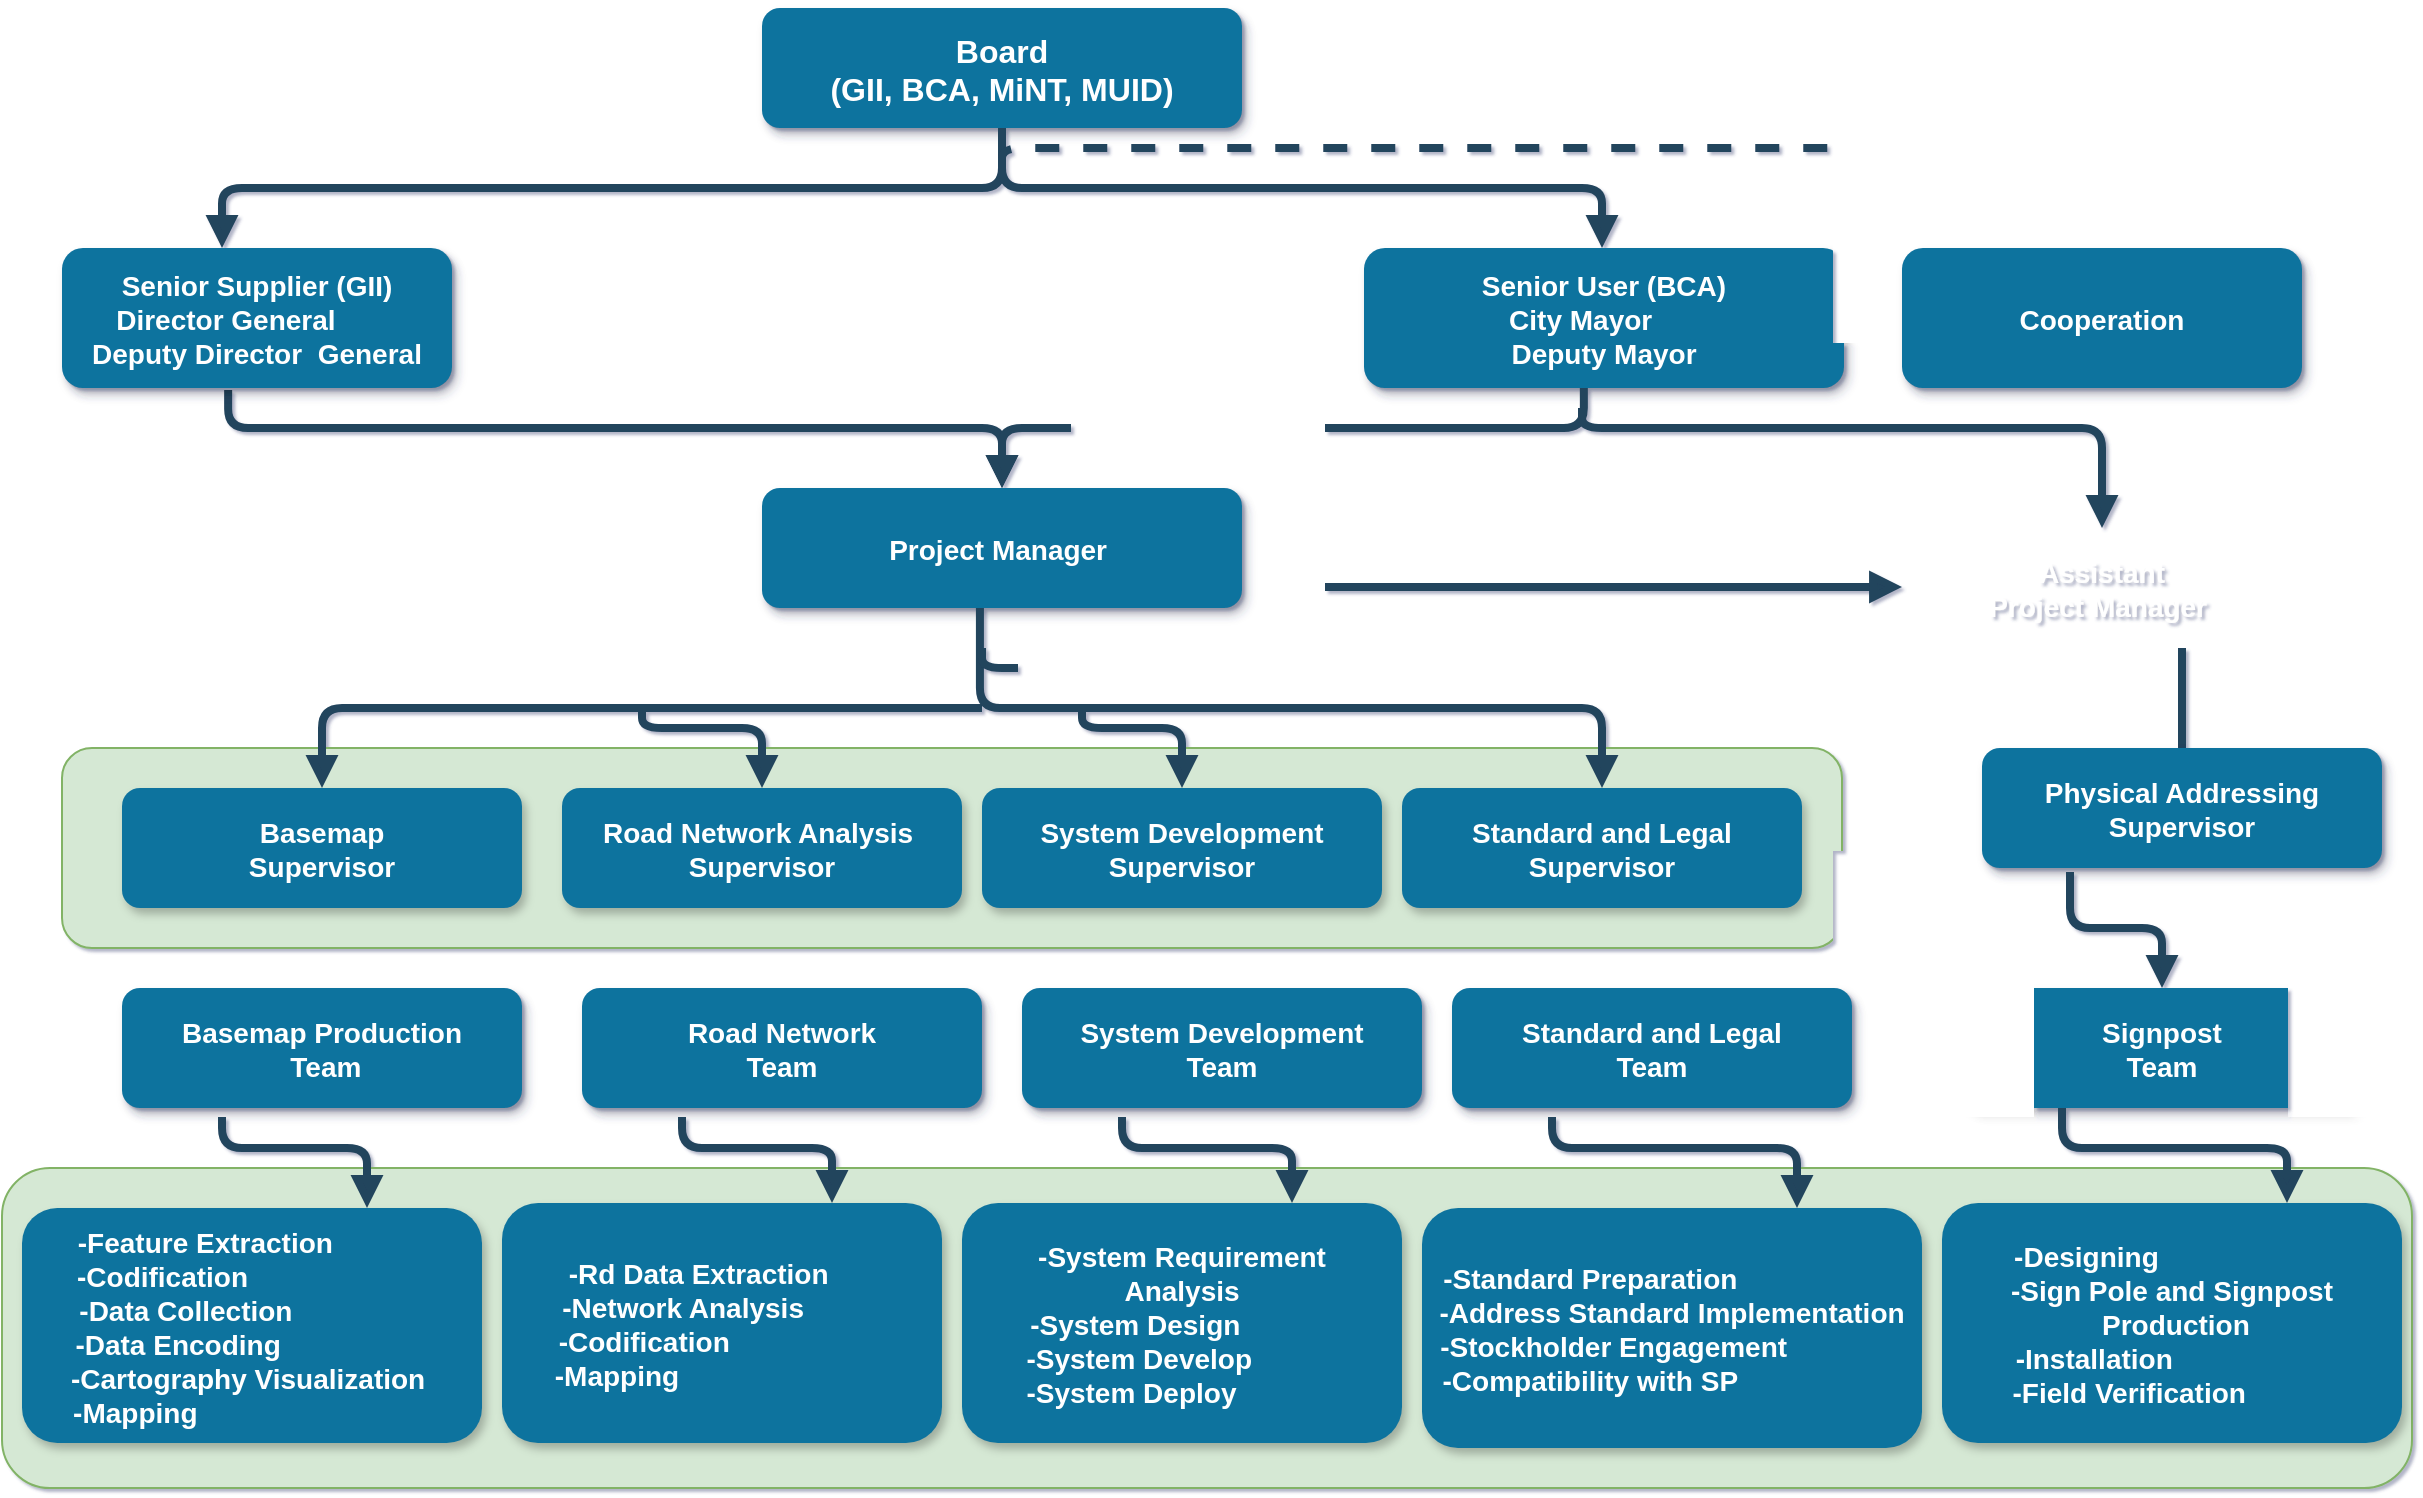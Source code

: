 <mxfile version="17.5.0" type="github" pages="3">
  <diagram name="Page-1" id="97916047-d0de-89f5-080d-49f4d83e522f">
    <mxGraphModel dx="1364" dy="850" grid="1" gridSize="10" guides="1" tooltips="1" connect="1" arrows="1" fold="1" page="1" pageScale="1.5" pageWidth="1169" pageHeight="827" background="none" math="0" shadow="1">
      <root>
        <mxCell id="0" />
        <mxCell id="1" parent="0" />
        <mxCell id="2" value="Board&#xa;(GII, BCA, MiNT, MUID)" style="rounded=1;fillColor=#10739E;strokeColor=none;shadow=1;gradientColor=none;fontStyle=1;fontColor=#FFFFFF;fontSize=16;" parent="1" vertex="1">
          <mxGeometry x="710" y="220" width="240" height="60" as="geometry" />
        </mxCell>
        <mxCell id="5" value="Project Manager " style="rounded=1;fillColor=#10739E;strokeColor=none;shadow=1;gradientColor=none;fontStyle=1;fontColor=#FFFFFF;fontSize=14;" parent="1" vertex="1">
          <mxGeometry x="710" y="460" width="240" height="60" as="geometry" />
        </mxCell>
        <mxCell id="7" value="Cooperation" style="rounded=1;fillColor=#10739E;strokeColor=none;shadow=1;gradientColor=none;fontStyle=1;fontColor=#FFFFFF;fontSize=14;" parent="1" vertex="1">
          <mxGeometry x="1280" y="340" width="200" height="70" as="geometry" />
        </mxCell>
        <mxCell id="23" value="Assistant &#xa;Project Manager " style="rounded=1;fillColor=#10739E;strokeColor=none;shadow=1;gradientColor=none;fontStyle=1;fontColor=#FFFFFF;fontSize=14;" parent="1" vertex="1">
          <mxGeometry x="1280" y="480" width="200" height="60" as="geometry" />
        </mxCell>
        <mxCell id="32" value="" style="edgeStyle=elbowEdgeStyle;elbow=vertical;strokeWidth=4;endArrow=block;endFill=1;fontStyle=1;strokeColor=#23445D;exitX=0.426;exitY=1.014;exitDx=0;exitDy=0;exitPerimeter=0;entryX=0.5;entryY=0;entryDx=0;entryDy=0;" parent="1" source="-oGhKgB42iq1yZTFwgwP-55" target="5" edge="1">
          <mxGeometry x="22" y="165.5" width="100" height="100" as="geometry">
            <mxPoint x="1240" y="350" as="sourcePoint" />
            <mxPoint x="780" y="490" as="targetPoint" />
            <Array as="points">
              <mxPoint x="620" y="430" />
            </Array>
          </mxGeometry>
        </mxCell>
        <mxCell id="34" value="" style="edgeStyle=elbowEdgeStyle;elbow=vertical;strokeWidth=4;endArrow=block;endFill=1;fontStyle=1;strokeColor=#23445D;exitX=0.5;exitY=1;exitDx=0;exitDy=0;" parent="1" source="2" edge="1">
          <mxGeometry x="72" y="135.5" width="100" height="100" as="geometry">
            <mxPoint x="780" y="280" as="sourcePoint" />
            <mxPoint x="440" y="340" as="targetPoint" />
            <Array as="points">
              <mxPoint x="640" y="310" />
              <mxPoint x="600" y="320" />
              <mxPoint x="770" y="320" />
              <mxPoint x="700" y="330" />
              <mxPoint x="602" y="525.5" />
            </Array>
          </mxGeometry>
        </mxCell>
        <mxCell id="37" value="" style="edgeStyle=elbowEdgeStyle;elbow=vertical;strokeWidth=4;endArrow=block;endFill=1;fontStyle=1;strokeColor=#23445D;exitX=0.5;exitY=1;exitDx=0;exitDy=0;" parent="1" source="2" edge="1">
          <mxGeometry x="-38" y="135.5" width="100" height="100" as="geometry">
            <mxPoint x="660" y="320" as="sourcePoint" />
            <mxPoint x="1130" y="340" as="targetPoint" />
            <Array as="points">
              <mxPoint x="980" y="310" />
              <mxPoint x="740" y="320" />
              <mxPoint x="890" y="350" />
              <mxPoint x="912" y="525.5" />
            </Array>
          </mxGeometry>
        </mxCell>
        <mxCell id="50" value="" style="edgeStyle=elbowEdgeStyle;elbow=vertical;strokeWidth=4;endArrow=block;endFill=1;fontStyle=1;strokeColor=#23445D;entryX=0.5;entryY=0;entryDx=0;entryDy=0;" parent="1" target="23" edge="1">
          <mxGeometry x="72" y="165.5" width="100" height="100" as="geometry">
            <mxPoint x="1120" y="420" as="sourcePoint" />
            <mxPoint x="1190" y="490" as="targetPoint" />
            <Array as="points">
              <mxPoint x="1250" y="430" />
            </Array>
          </mxGeometry>
        </mxCell>
        <mxCell id="-oGhKgB42iq1yZTFwgwP-55" value="Senior Supplier (GII)&#xa;Director General        &#xa;Deputy Director  General" style="rounded=1;fillColor=#10739E;strokeColor=none;shadow=1;gradientColor=none;fontStyle=1;fontColor=#FFFFFF;fontSize=14;" parent="1" vertex="1">
          <mxGeometry x="360" y="340" width="195" height="70" as="geometry" />
        </mxCell>
        <mxCell id="-oGhKgB42iq1yZTFwgwP-58" value="Senior User (BCA)&#xa;City Mayor      &#xa;Deputy Mayor" style="rounded=1;fillColor=#10739E;strokeColor=none;shadow=1;gradientColor=none;fontStyle=1;fontColor=#FFFFFF;fontSize=14;" parent="1" vertex="1">
          <mxGeometry x="1011" y="340" width="240" height="70" as="geometry" />
        </mxCell>
        <mxCell id="-oGhKgB42iq1yZTFwgwP-59" value="" style="edgeStyle=elbowEdgeStyle;elbow=vertical;strokeWidth=4;endArrow=block;endFill=1;fontStyle=1;strokeColor=#23445D;exitX=0.458;exitY=1;exitDx=0;exitDy=0;exitPerimeter=0;entryX=0.5;entryY=0;entryDx=0;entryDy=0;" parent="1" source="-oGhKgB42iq1yZTFwgwP-58" target="5" edge="1">
          <mxGeometry x="312" y="185.5" width="100" height="100" as="geometry">
            <mxPoint x="1020" y="440" as="sourcePoint" />
            <mxPoint x="830" y="490" as="targetPoint" />
            <Array as="points">
              <mxPoint x="970" y="430" />
            </Array>
          </mxGeometry>
        </mxCell>
        <mxCell id="-oGhKgB42iq1yZTFwgwP-64" value="" style="edgeStyle=elbowEdgeStyle;elbow=vertical;strokeWidth=4;endArrow=block;endFill=1;fontStyle=1;dashed=1;strokeColor=#23445D;entryX=0.5;entryY=0;entryDx=0;entryDy=0;" parent="1" target="7" edge="1">
          <mxGeometry x="-88" y="440.5" width="100" height="100" as="geometry">
            <mxPoint x="830" y="300" as="sourcePoint" />
            <mxPoint x="1270" y="320" as="targetPoint" />
            <Array as="points">
              <mxPoint x="980" y="290" />
              <mxPoint x="1110" y="300" />
              <mxPoint x="1020" y="300" />
              <mxPoint x="1030" y="230" />
              <mxPoint x="1090" y="200" />
              <mxPoint x="900" y="300" />
              <mxPoint x="910" y="290" />
              <mxPoint x="1240" y="280" />
              <mxPoint x="1230" y="290" />
              <mxPoint x="1360" y="435" />
              <mxPoint x="1310" y="435" />
              <mxPoint x="1180" y="435" />
            </Array>
          </mxGeometry>
        </mxCell>
        <mxCell id="-oGhKgB42iq1yZTFwgwP-71" value="" style="edgeStyle=elbowEdgeStyle;elbow=vertical;strokeWidth=4;endArrow=block;endFill=1;fontStyle=1;strokeColor=#23445D;" parent="1" source="5" edge="1">
          <mxGeometry x="307" y="414.5" width="100" height="100" as="geometry">
            <mxPoint x="1000" y="509.5" as="sourcePoint" />
            <mxPoint x="1280" y="509.5" as="targetPoint" />
            <Array as="points">
              <mxPoint x="1130" y="509.5" />
              <mxPoint x="1085" y="509" />
              <mxPoint x="1065" y="569" />
              <mxPoint x="1065" y="559" />
              <mxPoint x="1065" y="539" />
              <mxPoint x="1035" y="579" />
              <mxPoint x="1095" y="559" />
              <mxPoint x="1125" y="569" />
              <mxPoint x="1035" y="619" />
              <mxPoint x="1075" y="659" />
              <mxPoint x="1075" y="599" />
              <mxPoint x="1125" y="539" />
              <mxPoint x="1227" y="804.5" />
            </Array>
          </mxGeometry>
        </mxCell>
        <mxCell id="-oGhKgB42iq1yZTFwgwP-72" value="" style="rounded=1;whiteSpace=wrap;html=1;labelBackgroundColor=default;fontSize=16;fillColor=#d5e8d4;strokeColor=#82b366;" parent="1" vertex="1">
          <mxGeometry x="360" y="590" width="890" height="100" as="geometry" />
        </mxCell>
        <mxCell id="-oGhKgB42iq1yZTFwgwP-74" value="System Development&#xa;Supervisor" style="rounded=1;fillColor=#10739E;strokeColor=none;shadow=1;gradientColor=none;fontStyle=1;fontColor=#FFFFFF;fontSize=14;" parent="1" vertex="1">
          <mxGeometry x="820" y="610" width="200" height="60" as="geometry" />
        </mxCell>
        <mxCell id="-oGhKgB42iq1yZTFwgwP-75" value="Road Network Analysis &#xa;Supervisor" style="rounded=1;fillColor=#10739E;strokeColor=none;shadow=1;gradientColor=none;fontStyle=1;fontColor=#FFFFFF;fontSize=14;" parent="1" vertex="1">
          <mxGeometry x="610" y="610" width="200" height="60" as="geometry" />
        </mxCell>
        <mxCell id="-oGhKgB42iq1yZTFwgwP-76" value="Basemap&#xa;Supervisor" style="rounded=1;fillColor=#10739E;strokeColor=none;shadow=1;gradientColor=none;fontStyle=1;fontColor=#FFFFFF;fontSize=14;" parent="1" vertex="1">
          <mxGeometry x="390" y="610" width="200" height="60" as="geometry" />
        </mxCell>
        <mxCell id="-oGhKgB42iq1yZTFwgwP-77" value="Standard and Legal&#xa;Supervisor" style="rounded=1;fillColor=#10739E;strokeColor=none;shadow=1;gradientColor=none;fontStyle=1;fontColor=#FFFFFF;fontSize=14;" parent="1" vertex="1">
          <mxGeometry x="1030" y="610" width="200" height="60" as="geometry" />
        </mxCell>
        <mxCell id="-oGhKgB42iq1yZTFwgwP-80" value="" style="edgeStyle=elbowEdgeStyle;elbow=vertical;strokeWidth=4;endArrow=block;endFill=1;fontStyle=1;strokeColor=#23445D;" parent="1" target="-oGhKgB42iq1yZTFwgwP-76" edge="1">
          <mxGeometry x="512" y="585.5" width="100" height="100" as="geometry">
            <mxPoint x="820" y="570" as="sourcePoint" />
            <mxPoint x="420" y="870" as="targetPoint" />
            <Array as="points">
              <mxPoint x="680" y="570" />
              <mxPoint x="650" y="570" />
              <mxPoint x="1440" y="800" />
              <mxPoint x="1462" y="975.5" />
            </Array>
          </mxGeometry>
        </mxCell>
        <mxCell id="-oGhKgB42iq1yZTFwgwP-81" value="" style="edgeStyle=elbowEdgeStyle;elbow=vertical;strokeWidth=4;endArrow=block;endFill=1;fontStyle=1;strokeColor=#23445D;entryX=0.5;entryY=0;entryDx=0;entryDy=0;" parent="1" target="-oGhKgB42iq1yZTFwgwP-74" edge="1">
          <mxGeometry x="312" y="595.5" width="100" height="100" as="geometry">
            <mxPoint x="870" y="570" as="sourcePoint" />
            <mxPoint x="920" y="620" as="targetPoint" />
            <Array as="points">
              <mxPoint x="920" y="580" />
              <mxPoint x="1240" y="810" />
              <mxPoint x="1262" y="985.5" />
            </Array>
          </mxGeometry>
        </mxCell>
        <mxCell id="-oGhKgB42iq1yZTFwgwP-82" value="" style="edgeStyle=elbowEdgeStyle;elbow=vertical;strokeWidth=4;endArrow=block;endFill=1;fontStyle=1;strokeColor=#23445D;entryX=0.5;entryY=0;entryDx=0;entryDy=0;exitX=0.454;exitY=1;exitDx=0;exitDy=0;exitPerimeter=0;" parent="1" source="5" target="-oGhKgB42iq1yZTFwgwP-77" edge="1">
          <mxGeometry x="762" y="555.5" width="100" height="100" as="geometry">
            <mxPoint x="820" y="560" as="sourcePoint" />
            <mxPoint x="950" y="635" as="targetPoint" />
            <Array as="points">
              <mxPoint x="980" y="570" />
              <mxPoint x="1690" y="770" />
              <mxPoint x="1712" y="945.5" />
            </Array>
          </mxGeometry>
        </mxCell>
        <mxCell id="-oGhKgB42iq1yZTFwgwP-83" value="" style="edgeStyle=elbowEdgeStyle;elbow=vertical;strokeWidth=4;endArrow=block;endFill=1;fontStyle=1;strokeColor=#23445D;entryX=0.5;entryY=0;entryDx=0;entryDy=0;exitX=0.7;exitY=1;exitDx=0;exitDy=0;exitPerimeter=0;" parent="1" source="23" target="-oGhKgB42iq1yZTFwgwP-85" edge="1">
          <mxGeometry x="652" y="655.5" width="100" height="100" as="geometry">
            <mxPoint x="1420" y="540" as="sourcePoint" />
            <mxPoint x="1360" y="660" as="targetPoint" />
            <Array as="points">
              <mxPoint x="1380" y="600" />
              <mxPoint x="1410" y="800" />
              <mxPoint x="1410" y="780" />
              <mxPoint x="1380" y="820" />
              <mxPoint x="1440" y="800" />
              <mxPoint x="1470" y="810" />
              <mxPoint x="1380" y="860" />
              <mxPoint x="1420" y="900" />
              <mxPoint x="1420" y="840" />
              <mxPoint x="1470" y="780" />
              <mxPoint x="1572" y="1045.5" />
            </Array>
          </mxGeometry>
        </mxCell>
        <mxCell id="-oGhKgB42iq1yZTFwgwP-84" value="" style="edgeStyle=elbowEdgeStyle;elbow=vertical;strokeWidth=4;endArrow=block;endFill=1;fontStyle=1;strokeColor=#23445D;entryX=0.5;entryY=0;entryDx=0;entryDy=0;" parent="1" target="-oGhKgB42iq1yZTFwgwP-75" edge="1">
          <mxGeometry x="372" y="805.5" width="100" height="100" as="geometry">
            <mxPoint x="650" y="570" as="sourcePoint" />
            <mxPoint x="990" y="880" as="targetPoint" />
            <Array as="points">
              <mxPoint x="700" y="580" />
              <mxPoint x="690" y="620" />
              <mxPoint x="1300" y="1020" />
              <mxPoint x="1322" y="1195.5" />
            </Array>
          </mxGeometry>
        </mxCell>
        <mxCell id="-oGhKgB42iq1yZTFwgwP-85" value="Physical Addressing&#xa;Supervisor" style="rounded=1;fillColor=#10739E;strokeColor=none;shadow=1;gradientColor=none;fontStyle=1;fontColor=#FFFFFF;fontSize=14;" parent="1" vertex="1">
          <mxGeometry x="1320" y="590" width="200" height="60" as="geometry" />
        </mxCell>
        <mxCell id="-oGhKgB42iq1yZTFwgwP-88" value="Basemap Production&#xa; Team" style="rounded=1;fillColor=#10739E;strokeColor=none;shadow=1;gradientColor=none;fontStyle=1;fontColor=#FFFFFF;fontSize=14;" parent="1" vertex="1">
          <mxGeometry x="390" y="710" width="200" height="60" as="geometry" />
        </mxCell>
        <mxCell id="-oGhKgB42iq1yZTFwgwP-89" value="Road Network&#xa;Team" style="rounded=1;fillColor=#10739E;strokeColor=none;shadow=1;gradientColor=none;fontStyle=1;fontColor=#FFFFFF;fontSize=14;" parent="1" vertex="1">
          <mxGeometry x="620" y="710" width="200" height="60" as="geometry" />
        </mxCell>
        <mxCell id="-oGhKgB42iq1yZTFwgwP-90" value="System Development&#xa;Team" style="rounded=1;fillColor=#10739E;strokeColor=none;shadow=1;gradientColor=none;fontStyle=1;fontColor=#FFFFFF;fontSize=14;" parent="1" vertex="1">
          <mxGeometry x="840" y="710" width="200" height="60" as="geometry" />
        </mxCell>
        <mxCell id="-oGhKgB42iq1yZTFwgwP-91" value="Standard and Legal&#xa;Team" style="rounded=1;fillColor=#10739E;strokeColor=none;shadow=1;gradientColor=none;fontStyle=1;fontColor=#FFFFFF;fontSize=14;" parent="1" vertex="1">
          <mxGeometry x="1055" y="710" width="200" height="60" as="geometry" />
        </mxCell>
        <mxCell id="-oGhKgB42iq1yZTFwgwP-92" value="Signpost &#xa;Team" style="rounded=1;fillColor=#10739E;strokeColor=none;shadow=1;gradientColor=none;fontStyle=1;fontColor=#FFFFFF;fontSize=14;" parent="1" vertex="1">
          <mxGeometry x="1310" y="710" width="200" height="60" as="geometry" />
        </mxCell>
        <mxCell id="-oGhKgB42iq1yZTFwgwP-93" value="" style="edgeStyle=elbowEdgeStyle;elbow=vertical;strokeWidth=4;endArrow=block;endFill=1;fontStyle=1;strokeColor=#23445D;exitX=0.25;exitY=1;exitDx=0;exitDy=0;entryX=0.5;entryY=0;entryDx=0;entryDy=0;" parent="1" source="-oGhKgB42iq1yZTFwgwP-76" target="-oGhKgB42iq1yZTFwgwP-88" edge="1">
          <mxGeometry x="157" y="923" width="100" height="100" as="geometry">
            <mxPoint x="435" y="727.5" as="sourcePoint" />
            <mxPoint x="475" y="770" as="targetPoint" />
            <Array as="points">
              <mxPoint x="500" y="680" />
              <mxPoint x="1085" y="1137.5" />
              <mxPoint x="1107" y="1313" />
            </Array>
          </mxGeometry>
        </mxCell>
        <mxCell id="-oGhKgB42iq1yZTFwgwP-94" value="" style="edgeStyle=elbowEdgeStyle;elbow=vertical;strokeWidth=4;endArrow=block;endFill=1;fontStyle=1;strokeColor=#23445D;exitX=0.25;exitY=1;exitDx=0;exitDy=0;entryX=0.5;entryY=0;entryDx=0;entryDy=0;" parent="1" source="-oGhKgB42iq1yZTFwgwP-75" target="-oGhKgB42iq1yZTFwgwP-89" edge="1">
          <mxGeometry x="382" y="923" width="100" height="100" as="geometry">
            <mxPoint x="660" y="727.5" as="sourcePoint" />
            <mxPoint x="700" y="770" as="targetPoint" />
            <Array as="points">
              <mxPoint x="700" y="680" />
              <mxPoint x="1310" y="1137.5" />
              <mxPoint x="1332" y="1313" />
            </Array>
          </mxGeometry>
        </mxCell>
        <mxCell id="-oGhKgB42iq1yZTFwgwP-95" value="" style="edgeStyle=elbowEdgeStyle;elbow=vertical;strokeWidth=4;endArrow=block;endFill=1;fontStyle=1;strokeColor=#23445D;exitX=0.25;exitY=1;exitDx=0;exitDy=0;entryX=0.5;entryY=0;entryDx=0;entryDy=0;" parent="1" source="-oGhKgB42iq1yZTFwgwP-74" target="-oGhKgB42iq1yZTFwgwP-90" edge="1">
          <mxGeometry x="599" y="923" width="100" height="100" as="geometry">
            <mxPoint x="877" y="727.5" as="sourcePoint" />
            <mxPoint x="917" y="770" as="targetPoint" />
            <Array as="points">
              <mxPoint x="910" y="680" />
              <mxPoint x="1527" y="1137.5" />
              <mxPoint x="1549" y="1313" />
            </Array>
          </mxGeometry>
        </mxCell>
        <mxCell id="-oGhKgB42iq1yZTFwgwP-96" value="" style="edgeStyle=elbowEdgeStyle;elbow=vertical;strokeWidth=4;endArrow=block;endFill=1;fontStyle=1;strokeColor=#23445D;exitX=0.25;exitY=1;exitDx=0;exitDy=0;entryX=0.5;entryY=0;entryDx=0;entryDy=0;" parent="1" source="-oGhKgB42iq1yZTFwgwP-77" target="-oGhKgB42iq1yZTFwgwP-91" edge="1">
          <mxGeometry x="822" y="923" width="100" height="100" as="geometry">
            <mxPoint x="1100" y="727.5" as="sourcePoint" />
            <mxPoint x="1140" y="770" as="targetPoint" />
            <Array as="points">
              <mxPoint x="1130" y="680" />
              <mxPoint x="1750" y="1137.5" />
              <mxPoint x="1772" y="1313" />
            </Array>
          </mxGeometry>
        </mxCell>
        <mxCell id="-oGhKgB42iq1yZTFwgwP-97" value="" style="edgeStyle=elbowEdgeStyle;elbow=vertical;strokeWidth=4;endArrow=block;endFill=1;fontStyle=1;strokeColor=#23445D;exitX=0.22;exitY=1.033;exitDx=0;exitDy=0;exitPerimeter=0;entryX=0.5;entryY=0;entryDx=0;entryDy=0;" parent="1" source="-oGhKgB42iq1yZTFwgwP-85" target="-oGhKgB42iq1yZTFwgwP-92" edge="1">
          <mxGeometry x="1092" y="923" width="100" height="100" as="geometry">
            <mxPoint x="1370" y="728" as="sourcePoint" />
            <mxPoint x="1410" y="770" as="targetPoint" />
            <Array as="points">
              <mxPoint x="1390" y="680" />
              <mxPoint x="2020" y="1137.5" />
              <mxPoint x="2042" y="1313" />
            </Array>
          </mxGeometry>
        </mxCell>
        <mxCell id="-oGhKgB42iq1yZTFwgwP-108" value="" style="edgeStyle=elbowEdgeStyle;elbow=vertical;strokeWidth=4;endArrow=block;endFill=1;fontStyle=1;strokeColor=#23445D;" parent="1" edge="1">
          <mxGeometry x="492" y="565.5" width="100" height="100" as="geometry">
            <mxPoint x="1300" y="630" as="sourcePoint" />
            <mxPoint x="1250" y="630" as="targetPoint" />
            <Array as="points">
              <mxPoint x="1280" y="630" />
              <mxPoint x="1250" y="720" />
              <mxPoint x="1250" y="710" />
              <mxPoint x="1250" y="690" />
              <mxPoint x="1220" y="730" />
              <mxPoint x="1280" y="710" />
              <mxPoint x="1310" y="720" />
              <mxPoint x="1220" y="770" />
              <mxPoint x="1260" y="810" />
              <mxPoint x="1260" y="750" />
              <mxPoint x="1310" y="690" />
              <mxPoint x="1412" y="955.5" />
            </Array>
          </mxGeometry>
        </mxCell>
        <mxCell id="-oGhKgB42iq1yZTFwgwP-109" value="" style="edgeStyle=elbowEdgeStyle;elbow=vertical;strokeWidth=4;endArrow=block;endFill=1;fontStyle=1;strokeColor=#23445D;" parent="1" edge="1">
          <mxGeometry x="502" y="535.5" width="100" height="100" as="geometry">
            <mxPoint x="1270" y="630" as="sourcePoint" />
            <mxPoint x="1320" y="630" as="targetPoint" />
            <Array as="points">
              <mxPoint x="1280" y="630" />
              <mxPoint x="1260" y="690" />
              <mxPoint x="1260" y="680" />
              <mxPoint x="1260" y="660" />
              <mxPoint x="1230" y="700" />
              <mxPoint x="1290" y="680" />
              <mxPoint x="1320" y="690" />
              <mxPoint x="1230" y="740" />
              <mxPoint x="1270" y="780" />
              <mxPoint x="1270" y="720" />
              <mxPoint x="1320" y="660" />
              <mxPoint x="1422" y="925.5" />
            </Array>
          </mxGeometry>
        </mxCell>
        <mxCell id="9k9SJWvl5FccEw_qCoiV-55" value="" style="edgeStyle=elbowEdgeStyle;elbow=vertical;strokeWidth=4;endArrow=block;endFill=1;fontStyle=1;strokeColor=#23445D;" parent="1" target="-oGhKgB42iq1yZTFwgwP-85" edge="1">
          <mxGeometry x="729" y="520.5" width="100" height="100" as="geometry">
            <mxPoint x="820" y="540" as="sourcePoint" />
            <mxPoint x="1360" y="660" as="targetPoint" />
            <Array as="points">
              <mxPoint x="1120" y="550" />
              <mxPoint x="1400" y="570" />
              <mxPoint x="1130" y="570" />
              <mxPoint x="947" y="595" />
              <mxPoint x="957" y="595" />
              <mxPoint x="1657" y="735" />
              <mxPoint x="1679" y="910.5" />
            </Array>
          </mxGeometry>
        </mxCell>
        <mxCell id="9k9SJWvl5FccEw_qCoiV-60" value="" style="rounded=1;whiteSpace=wrap;html=1;labelBackgroundColor=default;fontSize=16;fillColor=#d5e8d4;strokeColor=#82b366;" parent="1" vertex="1">
          <mxGeometry x="330" y="800" width="1205" height="160" as="geometry" />
        </mxCell>
        <mxCell id="9k9SJWvl5FccEw_qCoiV-61" value="-Feature Extraction            &#xa;-Codification                       &#xa;  -Data Collection                   &#xa;-Data Encoding                   &#xa;-Cartography Visualization &#xa;-Mapping                              " style="rounded=1;fillColor=#10739E;strokeColor=none;shadow=1;gradientColor=none;fontStyle=1;fontColor=#FFFFFF;fontSize=14;" parent="1" vertex="1">
          <mxGeometry x="340" y="820" width="230" height="117.5" as="geometry" />
        </mxCell>
        <mxCell id="9k9SJWvl5FccEw_qCoiV-62" value="-Rd Data Extraction      &#xa;-Network Analysis          &#xa;-Codification                    &#xa;-Mapping                           " style="rounded=1;fillColor=#10739E;strokeColor=none;shadow=1;gradientColor=none;fontStyle=1;fontColor=#FFFFFF;fontSize=14;" parent="1" vertex="1">
          <mxGeometry x="580" y="817.5" width="220" height="120" as="geometry" />
        </mxCell>
        <mxCell id="9k9SJWvl5FccEw_qCoiV-63" value="-System Requirement&#xa; Analysis &#xa;-System Design            &#xa;-System Develop           &#xa;-System Deploy             " style="rounded=1;fillColor=#10739E;strokeColor=none;shadow=1;gradientColor=none;fontStyle=1;fontColor=#FFFFFF;fontSize=14;" parent="1" vertex="1">
          <mxGeometry x="810" y="817.5" width="220" height="120" as="geometry" />
        </mxCell>
        <mxCell id="9k9SJWvl5FccEw_qCoiV-64" value="-Standard Preparation                     &#xa;-Address Standard Implementation&#xa;-Stockholder Engagement               &#xa;-Compatibility with SP                     " style="rounded=1;fillColor=#10739E;strokeColor=none;shadow=1;gradientColor=none;fontStyle=1;fontColor=#FFFFFF;fontSize=14;" parent="1" vertex="1">
          <mxGeometry x="1040" y="820" width="250" height="120" as="geometry" />
        </mxCell>
        <mxCell id="9k9SJWvl5FccEw_qCoiV-65" value="-Designing                      &#xa;-Sign Pole and Signpost&#xa; Production&#xa;-Installation                    &#xa;-Field Verification           " style="rounded=1;fillColor=#10739E;strokeColor=none;shadow=1;gradientColor=none;fontStyle=1;fontColor=#FFFFFF;fontSize=14;" parent="1" vertex="1">
          <mxGeometry x="1300" y="817.5" width="230" height="120" as="geometry" />
        </mxCell>
        <mxCell id="9k9SJWvl5FccEw_qCoiV-66" value="" style="edgeStyle=elbowEdgeStyle;elbow=vertical;strokeWidth=4;endArrow=block;endFill=1;fontStyle=1;strokeColor=#23445D;exitX=0.25;exitY=1;exitDx=0;exitDy=0;entryX=0.75;entryY=0;entryDx=0;entryDy=0;" parent="1" source="-oGhKgB42iq1yZTFwgwP-88" target="9k9SJWvl5FccEw_qCoiV-61" edge="1">
          <mxGeometry x="1317" y="773" width="100" height="100" as="geometry">
            <mxPoint x="1600" y="530" as="sourcePoint" />
            <mxPoint x="1650" y="580" as="targetPoint" />
            <Array as="points">
              <mxPoint x="480" y="790" />
              <mxPoint x="2245" y="987.5" />
              <mxPoint x="2267" y="1163" />
            </Array>
          </mxGeometry>
        </mxCell>
        <mxCell id="9k9SJWvl5FccEw_qCoiV-67" value="" style="edgeStyle=elbowEdgeStyle;elbow=vertical;strokeWidth=4;endArrow=block;endFill=1;fontStyle=1;strokeColor=#23445D;exitX=0.25;exitY=1;exitDx=0;exitDy=0;entryX=0.75;entryY=0;entryDx=0;entryDy=0;" parent="1" source="-oGhKgB42iq1yZTFwgwP-89" target="9k9SJWvl5FccEw_qCoiV-62" edge="1">
          <mxGeometry x="2537" y="803" width="100" height="100" as="geometry">
            <mxPoint x="1660" y="820" as="sourcePoint" />
            <mxPoint x="1722.5" y="870" as="targetPoint" />
            <Array as="points">
              <mxPoint x="710" y="790" />
              <mxPoint x="1200" y="810" />
              <mxPoint x="3465" y="1017.5" />
              <mxPoint x="3487" y="1193" />
            </Array>
          </mxGeometry>
        </mxCell>
        <mxCell id="9k9SJWvl5FccEw_qCoiV-68" value="" style="edgeStyle=elbowEdgeStyle;elbow=vertical;strokeWidth=4;endArrow=block;endFill=1;fontStyle=1;strokeColor=#23445D;exitX=0.25;exitY=1;exitDx=0;exitDy=0;entryX=0.75;entryY=0;entryDx=0;entryDy=0;" parent="1" source="-oGhKgB42iq1yZTFwgwP-90" target="9k9SJWvl5FccEw_qCoiV-63" edge="1">
          <mxGeometry x="3447" y="663" width="100" height="100" as="geometry">
            <mxPoint x="1570" y="650" as="sourcePoint" />
            <mxPoint x="1645" y="697.5" as="targetPoint" />
            <Array as="points">
              <mxPoint x="950" y="790" />
              <mxPoint x="965" y="780" />
              <mxPoint x="1120" y="800" />
              <mxPoint x="2110" y="670" />
              <mxPoint x="4375" y="877.5" />
              <mxPoint x="4397" y="1053" />
            </Array>
          </mxGeometry>
        </mxCell>
        <mxCell id="9k9SJWvl5FccEw_qCoiV-69" value="" style="edgeStyle=elbowEdgeStyle;elbow=vertical;strokeWidth=4;endArrow=block;endFill=1;fontStyle=1;strokeColor=#23445D;exitX=0.25;exitY=1;exitDx=0;exitDy=0;entryX=0.75;entryY=0;entryDx=0;entryDy=0;" parent="1" source="-oGhKgB42iq1yZTFwgwP-91" target="9k9SJWvl5FccEw_qCoiV-64" edge="1">
          <mxGeometry x="3477" y="723" width="100" height="100" as="geometry">
            <mxPoint x="1600" y="710" as="sourcePoint" />
            <mxPoint x="1675" y="757.5" as="targetPoint" />
            <Array as="points">
              <mxPoint x="1160" y="790" />
              <mxPoint x="2140" y="730" />
              <mxPoint x="4405" y="937.5" />
              <mxPoint x="4427" y="1113" />
            </Array>
          </mxGeometry>
        </mxCell>
        <mxCell id="9k9SJWvl5FccEw_qCoiV-70" value="" style="edgeStyle=elbowEdgeStyle;elbow=vertical;strokeWidth=4;endArrow=block;endFill=1;fontStyle=1;strokeColor=#23445D;exitX=0.25;exitY=1;exitDx=0;exitDy=0;entryX=0.75;entryY=0;entryDx=0;entryDy=0;" parent="1" source="-oGhKgB42iq1yZTFwgwP-92" target="9k9SJWvl5FccEw_qCoiV-65" edge="1">
          <mxGeometry x="3517" y="773" width="100" height="100" as="geometry">
            <mxPoint x="1640" y="760" as="sourcePoint" />
            <mxPoint x="1720" y="840" as="targetPoint" />
            <Array as="points">
              <mxPoint x="1410" y="790" />
              <mxPoint x="1530" y="810" />
              <mxPoint x="2180" y="780" />
              <mxPoint x="4445" y="987.5" />
              <mxPoint x="4467" y="1163" />
            </Array>
          </mxGeometry>
        </mxCell>
      </root>
    </mxGraphModel>
  </diagram>
  <diagram id="sW1geXtu3QkKmL90fTVf" name="Page-2">
    <mxGraphModel dx="1364" dy="850" grid="1" gridSize="14" guides="1" tooltips="1" connect="1" arrows="1" fold="1" page="1" pageScale="1" pageWidth="1100" pageHeight="850" background="#ffffff" math="0" shadow="0">
      <root>
        <mxCell id="0" />
        <mxCell id="1" parent="0" />
        <mxCell id="iEAZW5QivC9z6IAEuazF-1" value="Board&#xa;(GII, BCA, MiNT, MUID)" style="rounded=1;shadow=1;fontStyle=1;fontSize=16;fillColor=#a0522d;fontColor=#ffffff;strokeColor=#6D1F00;" parent="1" vertex="1">
          <mxGeometry x="445" y="130" width="250" height="80" as="geometry" />
        </mxCell>
        <mxCell id="iEAZW5QivC9z6IAEuazF-2" value="Project Manager " style="rounded=1;fillColor=#ffcc99;strokeColor=#36393d;shadow=1;fontStyle=1;fontSize=17;" parent="1" vertex="1">
          <mxGeometry x="450" y="390" width="265" height="70" as="geometry" />
        </mxCell>
        <mxCell id="iEAZW5QivC9z6IAEuazF-3" value="Cooperation" style="rounded=1;fillColor=#6d8764;strokeColor=#3A5431;shadow=1;fontStyle=1;fontSize=14;fontColor=#ffffff;" parent="1" vertex="1">
          <mxGeometry x="990" y="270" width="200" height="70" as="geometry" />
        </mxCell>
        <mxCell id="iEAZW5QivC9z6IAEuazF-4" value="Assistant &#xa;Project Manager " style="rounded=1;fillColor=#ffcc99;strokeColor=#36393d;shadow=1;fontStyle=1;fontSize=14;" parent="1" vertex="1">
          <mxGeometry x="1030" y="440" width="170" height="50" as="geometry" />
        </mxCell>
        <mxCell id="iEAZW5QivC9z6IAEuazF-5" value="" style="edgeStyle=elbowEdgeStyle;elbow=vertical;strokeWidth=3;endArrow=block;endFill=1;fontStyle=1;strokeColor=#23445D;exitX=0.426;exitY=1.014;exitDx=0;exitDy=0;exitPerimeter=0;entryX=0.5;entryY=0;entryDx=0;entryDy=0;" parent="1" source="iEAZW5QivC9z6IAEuazF-9" target="iEAZW5QivC9z6IAEuazF-2" edge="1">
          <mxGeometry x="-238" y="95.5" width="100" height="100" as="geometry">
            <mxPoint x="980" y="280" as="sourcePoint" />
            <mxPoint x="520" y="420" as="targetPoint" />
            <Array as="points">
              <mxPoint x="360" y="360" />
            </Array>
          </mxGeometry>
        </mxCell>
        <mxCell id="iEAZW5QivC9z6IAEuazF-6" value="" style="edgeStyle=elbowEdgeStyle;elbow=vertical;strokeWidth=3;endArrow=block;endFill=1;fontStyle=1;strokeColor=#23445D;exitX=0.5;exitY=1;exitDx=0;exitDy=0;entryX=0.5;entryY=0;entryDx=0;entryDy=0;" parent="1" source="iEAZW5QivC9z6IAEuazF-1" target="iEAZW5QivC9z6IAEuazF-9" edge="1">
          <mxGeometry x="-188" y="65.5" width="100" height="100" as="geometry">
            <mxPoint x="520" y="210" as="sourcePoint" />
            <mxPoint x="180" y="270" as="targetPoint" />
            <Array as="points">
              <mxPoint x="380" y="240" />
              <mxPoint x="340" y="250" />
              <mxPoint x="510" y="250" />
              <mxPoint x="440" y="260" />
              <mxPoint x="342" y="455.5" />
            </Array>
          </mxGeometry>
        </mxCell>
        <mxCell id="iEAZW5QivC9z6IAEuazF-7" value="" style="edgeStyle=elbowEdgeStyle;elbow=vertical;strokeWidth=3;endArrow=block;endFill=1;fontStyle=1;strokeColor=#23445D;exitX=0.5;exitY=1;exitDx=0;exitDy=0;entryX=0.5;entryY=0;entryDx=0;entryDy=0;" parent="1" source="iEAZW5QivC9z6IAEuazF-1" target="iEAZW5QivC9z6IAEuazF-10" edge="1">
          <mxGeometry x="-298" y="65.5" width="100" height="100" as="geometry">
            <mxPoint x="400" y="250" as="sourcePoint" />
            <mxPoint x="870" y="270" as="targetPoint" />
            <Array as="points">
              <mxPoint x="720" y="240" />
              <mxPoint x="480" y="250" />
              <mxPoint x="630" y="280" />
              <mxPoint x="652" y="455.5" />
            </Array>
          </mxGeometry>
        </mxCell>
        <mxCell id="iEAZW5QivC9z6IAEuazF-8" value="" style="edgeStyle=elbowEdgeStyle;elbow=vertical;strokeWidth=3;endArrow=block;endFill=1;fontStyle=1;strokeColor=#23445D;entryX=0.5;entryY=0;entryDx=0;entryDy=0;exitX=0.5;exitY=1;exitDx=0;exitDy=0;" parent="1" source="iEAZW5QivC9z6IAEuazF-10" target="iEAZW5QivC9z6IAEuazF-4" edge="1">
          <mxGeometry x="-188" y="95.5" width="100" height="100" as="geometry">
            <mxPoint x="860" y="350" as="sourcePoint" />
            <mxPoint x="930" y="420" as="targetPoint" />
            <Array as="points">
              <mxPoint x="990" y="360" />
            </Array>
          </mxGeometry>
        </mxCell>
        <mxCell id="iEAZW5QivC9z6IAEuazF-9" value="Senior Supplier (GII)&#xa;Director General        &#xa;Deputy Director  General" style="rounded=1;fillColor=#6d8764;strokeColor=#3A5431;shadow=1;fontStyle=1;fontSize=14;fontColor=#ffffff;" parent="1" vertex="1">
          <mxGeometry x="180" y="270" width="195" height="70" as="geometry" />
        </mxCell>
        <mxCell id="iEAZW5QivC9z6IAEuazF-10" value="Senior User (BCA)&#xa;City Mayor      &#xa;Deputy Mayor" style="rounded=1;fillColor=#6d8764;strokeColor=#3A5431;shadow=1;fontStyle=1;fontSize=14;fontColor=#ffffff;" parent="1" vertex="1">
          <mxGeometry x="695" y="270" width="240" height="70" as="geometry" />
        </mxCell>
        <mxCell id="iEAZW5QivC9z6IAEuazF-11" value="" style="edgeStyle=elbowEdgeStyle;elbow=vertical;strokeWidth=3;endArrow=block;endFill=1;fontStyle=1;strokeColor=#23445D;exitX=0.5;exitY=1;exitDx=0;exitDy=0;entryX=0.5;entryY=0;entryDx=0;entryDy=0;" parent="1" source="iEAZW5QivC9z6IAEuazF-10" target="iEAZW5QivC9z6IAEuazF-2" edge="1">
          <mxGeometry x="52" y="115.5" width="100" height="100" as="geometry">
            <mxPoint x="760" y="370" as="sourcePoint" />
            <mxPoint x="570" y="420" as="targetPoint" />
            <Array as="points">
              <mxPoint x="710" y="360" />
            </Array>
          </mxGeometry>
        </mxCell>
        <mxCell id="iEAZW5QivC9z6IAEuazF-12" value="" style="edgeStyle=elbowEdgeStyle;elbow=vertical;strokeWidth=3;endArrow=block;endFill=1;fontStyle=1;dashed=1;strokeColor=#23445D;entryX=0.5;entryY=0;entryDx=0;entryDy=0;" parent="1" target="iEAZW5QivC9z6IAEuazF-3" edge="1">
          <mxGeometry x="-348" y="370.5" width="100" height="100" as="geometry">
            <mxPoint x="570" y="230" as="sourcePoint" />
            <mxPoint x="1010" y="250" as="targetPoint" />
            <Array as="points">
              <mxPoint x="720" y="220" />
              <mxPoint x="850" y="230" />
              <mxPoint x="760" y="230" />
              <mxPoint x="770" y="160" />
              <mxPoint x="830" y="130" />
              <mxPoint x="640" y="230" />
              <mxPoint x="650" y="220" />
              <mxPoint x="980" y="210" />
              <mxPoint x="970" y="220" />
              <mxPoint x="1100" y="365" />
              <mxPoint x="1050" y="365" />
              <mxPoint x="920" y="365" />
            </Array>
          </mxGeometry>
        </mxCell>
        <mxCell id="iEAZW5QivC9z6IAEuazF-13" value="" style="edgeStyle=elbowEdgeStyle;elbow=vertical;strokeWidth=3;endArrow=block;endFill=1;fontStyle=1;strokeColor=#23445D;exitX=1;exitY=0.25;exitDx=0;exitDy=0;entryX=0.5;entryY=0;entryDx=0;entryDy=0;" parent="1" source="iEAZW5QivC9z6IAEuazF-2" target="iEAZW5QivC9z6IAEuazF-4" edge="1">
          <mxGeometry x="47" y="344.5" width="100" height="100" as="geometry">
            <mxPoint x="760" y="420" as="sourcePoint" />
            <mxPoint x="1040" y="470" as="targetPoint" />
            <Array as="points">
              <mxPoint x="920" y="410" />
              <mxPoint x="805" y="499" />
              <mxPoint x="805" y="489" />
              <mxPoint x="805" y="469" />
              <mxPoint x="775" y="509" />
              <mxPoint x="835" y="489" />
              <mxPoint x="865" y="499" />
              <mxPoint x="775" y="549" />
              <mxPoint x="815" y="589" />
              <mxPoint x="815" y="529" />
              <mxPoint x="865" y="469" />
              <mxPoint x="967" y="734.5" />
            </Array>
          </mxGeometry>
        </mxCell>
        <mxCell id="iEAZW5QivC9z6IAEuazF-14" value="" style="rounded=1;whiteSpace=wrap;html=1;labelBackgroundColor=default;fontSize=16;fillColor=#d5e8d4;strokeColor=#82b366;gradientColor=none;strokeWidth=3;" parent="1" vertex="1">
          <mxGeometry x="80" y="524" width="1165" height="110" as="geometry" />
        </mxCell>
        <mxCell id="iEAZW5QivC9z6IAEuazF-24" value="Physical Addressing&#xa;Supervisor" style="rounded=1;fillColor=#ffcd28;strokeColor=#d79b00;shadow=1;fontStyle=1;fontSize=14;gradientColor=#ffa500;" parent="1" vertex="1">
          <mxGeometry x="1030" y="549" width="200" height="60" as="geometry" />
        </mxCell>
        <mxCell id="iEAZW5QivC9z6IAEuazF-37" value="" style="edgeStyle=elbowEdgeStyle;elbow=vertical;strokeWidth=3;endArrow=block;endFill=1;fontStyle=1;strokeColor=#23445D;exitX=0.463;exitY=1;exitDx=0;exitDy=0;exitPerimeter=0;entryX=0.5;entryY=0;entryDx=0;entryDy=0;" parent="1" source="iEAZW5QivC9z6IAEuazF-2" target="iEAZW5QivC9z6IAEuazF-24" edge="1">
          <mxGeometry x="469" y="450.5" width="100" height="100" as="geometry">
            <mxPoint x="570" y="490" as="sourcePoint" />
            <mxPoint x="1100" y="590" as="targetPoint" />
            <Array as="points">
              <mxPoint x="830" y="500" />
              <mxPoint x="860" y="520" />
              <mxPoint x="810" y="520" />
              <mxPoint x="930" y="510" />
              <mxPoint x="960" y="490" />
              <mxPoint x="860" y="480" />
              <mxPoint x="1140" y="500" />
              <mxPoint x="870" y="500" />
              <mxPoint x="687" y="525" />
              <mxPoint x="697" y="525" />
              <mxPoint x="1397" y="665" />
              <mxPoint x="1419" y="840.5" />
            </Array>
          </mxGeometry>
        </mxCell>
        <mxCell id="6m8-zw5Bx2EqO2fbQ1Oj-1" value="" style="rounded=1;whiteSpace=wrap;html=1;labelBackgroundColor=default;fontSize=16;fillColor=#CCCCCC;strokeColor=#56517e;strokeWidth=2;" parent="1" vertex="1">
          <mxGeometry x="80" y="654" width="1165" height="100" as="geometry" />
        </mxCell>
        <mxCell id="6m8-zw5Bx2EqO2fbQ1Oj-2" value="Basemap Production&#xa; Team" style="rounded=1;fillColor=#579187;strokeColor=none;shadow=1;gradientColor=none;fontStyle=1;fontColor=#FFFFFF;fontSize=14;" parent="1" vertex="1">
          <mxGeometry x="100" y="669" width="200" height="70" as="geometry" />
        </mxCell>
        <mxCell id="6m8-zw5Bx2EqO2fbQ1Oj-3" value="Road Network&#xa;Team" style="rounded=1;fillColor=#579187;strokeColor=none;shadow=1;gradientColor=none;fontStyle=1;fontColor=#FFFFFF;fontSize=14;" parent="1" vertex="1">
          <mxGeometry x="330" y="669" width="210" height="70" as="geometry" />
        </mxCell>
        <mxCell id="6m8-zw5Bx2EqO2fbQ1Oj-4" value="System Development&#xa;Team" style="rounded=1;fillColor=#579187;strokeColor=none;shadow=1;gradientColor=none;fontStyle=1;fontColor=#FFFFFF;fontSize=14;" parent="1" vertex="1">
          <mxGeometry x="557.5" y="669" width="210" height="70" as="geometry" />
        </mxCell>
        <mxCell id="6m8-zw5Bx2EqO2fbQ1Oj-5" value="Standard and Legal&#xa;Team" style="rounded=1;fillColor=#579187;strokeColor=none;shadow=1;gradientColor=none;fontStyle=1;fontColor=#FFFFFF;fontSize=14;" parent="1" vertex="1">
          <mxGeometry x="790" y="669" width="210" height="70" as="geometry" />
        </mxCell>
        <mxCell id="6m8-zw5Bx2EqO2fbQ1Oj-6" value="Signpost &#xa;Team" style="rounded=1;fillColor=#579187;strokeColor=none;shadow=1;gradientColor=none;fontStyle=1;fontColor=#FFFFFF;fontSize=14;" parent="1" vertex="1">
          <mxGeometry x="1035" y="669" width="190" height="70" as="geometry" />
        </mxCell>
        <mxCell id="6m8-zw5Bx2EqO2fbQ1Oj-10" value="" style="edgeStyle=elbowEdgeStyle;elbow=vertical;strokeWidth=3;endArrow=block;endFill=1;fontStyle=1;strokeColor=#23445D;" parent="1" edge="1">
          <mxGeometry x="212" y="484" width="100" height="100" as="geometry">
            <mxPoint x="980" y="578.5" as="sourcePoint" />
            <mxPoint x="1030" y="578.5" as="targetPoint" />
            <Array as="points">
              <mxPoint x="990" y="578.5" />
              <mxPoint x="970" y="638.5" />
              <mxPoint x="970" y="628.5" />
              <mxPoint x="970" y="608.5" />
              <mxPoint x="940" y="648.5" />
              <mxPoint x="1000" y="628.5" />
              <mxPoint x="1030" y="638.5" />
              <mxPoint x="940" y="688.5" />
              <mxPoint x="980" y="728.5" />
              <mxPoint x="980" y="668.5" />
              <mxPoint x="1030" y="608.5" />
              <mxPoint x="1132" y="874" />
            </Array>
          </mxGeometry>
        </mxCell>
        <mxCell id="6m8-zw5Bx2EqO2fbQ1Oj-11" value="" style="edgeStyle=elbowEdgeStyle;elbow=vertical;strokeWidth=3;endArrow=block;endFill=1;fontStyle=1;strokeColor=#23445D;" parent="1" edge="1">
          <mxGeometry x="212" y="514" width="100" height="100" as="geometry">
            <mxPoint x="1020" y="578.5" as="sourcePoint" />
            <mxPoint x="970" y="578.5" as="targetPoint" />
            <Array as="points">
              <mxPoint x="1000" y="578.5" />
              <mxPoint x="970" y="668.5" />
              <mxPoint x="970" y="658.5" />
              <mxPoint x="970" y="638.5" />
              <mxPoint x="940" y="678.5" />
              <mxPoint x="1000" y="658.5" />
              <mxPoint x="1030" y="668.5" />
              <mxPoint x="940" y="718.5" />
              <mxPoint x="980" y="758.5" />
              <mxPoint x="980" y="698.5" />
              <mxPoint x="1030" y="638.5" />
              <mxPoint x="1132" y="904" />
            </Array>
          </mxGeometry>
        </mxCell>
        <mxCell id="6m8-zw5Bx2EqO2fbQ1Oj-13" value="" style="rounded=1;whiteSpace=wrap;html=1;labelBackgroundColor=default;fontSize=16;fillColor=#579187;strokeColor=#36393d;strokeWidth=2;" parent="1" vertex="1">
          <mxGeometry x="90" y="539" width="882.5" height="80" as="geometry" />
        </mxCell>
        <mxCell id="6m8-zw5Bx2EqO2fbQ1Oj-14" value="Basemap&#xa;Supervisor" style="rounded=1;fillColor=#ffcd28;strokeColor=#d79b00;shadow=1;fontStyle=1;fontSize=14;strokeWidth=1;perimeterSpacing=0;gradientColor=#ffa500;" parent="1" vertex="1">
          <mxGeometry x="100" y="549" width="200" height="60" as="geometry" />
        </mxCell>
        <mxCell id="6m8-zw5Bx2EqO2fbQ1Oj-15" value="Road Network Analysis &#xa;Supervisor" style="rounded=1;fillColor=#ffcd28;strokeColor=#d79b00;shadow=1;fontStyle=1;fontSize=14;gradientColor=#ffa500;" parent="1" vertex="1">
          <mxGeometry x="320" y="549" width="200" height="60" as="geometry" />
        </mxCell>
        <mxCell id="6m8-zw5Bx2EqO2fbQ1Oj-16" value="System Development&#xa;Supervisor" style="rounded=1;fillColor=#ffcd28;strokeColor=#d79b00;shadow=1;fontStyle=1;fontSize=14;gradientColor=#ffa500;" parent="1" vertex="1">
          <mxGeometry x="540" y="549" width="200" height="60" as="geometry" />
        </mxCell>
        <mxCell id="6m8-zw5Bx2EqO2fbQ1Oj-17" value="Standard and Legal&#xa;Supervisor" style="rounded=1;fillColor=#ffcd28;strokeColor=#d79b00;shadow=1;fontStyle=1;fontSize=14;gradientColor=#ffa500;" parent="1" vertex="1">
          <mxGeometry x="760" y="549" width="200" height="60" as="geometry" />
        </mxCell>
        <mxCell id="6m8-zw5Bx2EqO2fbQ1Oj-18" value="" style="edgeStyle=elbowEdgeStyle;elbow=vertical;strokeWidth=3;endArrow=block;endFill=1;fontStyle=1;strokeColor=#23445D;entryX=0.5;entryY=0;entryDx=0;entryDy=0;" parent="1" source="iEAZW5QivC9z6IAEuazF-4" target="iEAZW5QivC9z6IAEuazF-24" edge="1">
          <mxGeometry x="172" y="575.5" width="100" height="100" as="geometry">
            <mxPoint x="940" y="670" as="sourcePoint" />
            <mxPoint x="1130" y="670" as="targetPoint" />
            <Array as="points">
              <mxPoint x="1130" y="530" />
              <mxPoint x="950" y="670" />
              <mxPoint x="930" y="730" />
              <mxPoint x="930" y="720" />
              <mxPoint x="930" y="700" />
              <mxPoint x="900" y="740" />
              <mxPoint x="960" y="720" />
              <mxPoint x="990" y="730" />
              <mxPoint x="900" y="780" />
              <mxPoint x="940" y="820" />
              <mxPoint x="940" y="760" />
              <mxPoint x="990" y="700" />
              <mxPoint x="1092" y="965.5" />
            </Array>
          </mxGeometry>
        </mxCell>
        <mxCell id="6m8-zw5Bx2EqO2fbQ1Oj-21" value="" style="edgeStyle=elbowEdgeStyle;elbow=vertical;strokeWidth=3;endArrow=block;endFill=1;fontStyle=1;strokeColor=#23445D;entryX=0.555;entryY=0.033;entryDx=0;entryDy=0;entryPerimeter=0;" parent="1" target="6m8-zw5Bx2EqO2fbQ1Oj-17" edge="1">
          <mxGeometry x="504.42" y="485.5" width="100" height="100" as="geometry">
            <mxPoint x="570" y="460" as="sourcePoint" />
            <mxPoint x="870.42" y="576.02" as="targetPoint" />
            <Array as="points">
              <mxPoint x="710" y="500" />
              <mxPoint x="722.42" y="550" />
              <mxPoint x="722.42" y="500" />
              <mxPoint x="1432.42" y="700" />
              <mxPoint x="1454.42" y="875.5" />
            </Array>
          </mxGeometry>
        </mxCell>
        <mxCell id="6m8-zw5Bx2EqO2fbQ1Oj-22" value="" style="edgeStyle=elbowEdgeStyle;elbow=vertical;strokeWidth=3;endArrow=block;endFill=1;fontStyle=1;strokeColor=#23445D;exitX=0.25;exitY=1;exitDx=0;exitDy=0;entryX=0.5;entryY=0;entryDx=0;entryDy=0;" parent="1" source="6m8-zw5Bx2EqO2fbQ1Oj-15" target="6m8-zw5Bx2EqO2fbQ1Oj-3" edge="1">
          <mxGeometry x="-353" y="489.5" width="100" height="100" as="geometry">
            <mxPoint x="360" y="609" as="sourcePoint" />
            <mxPoint x="410" y="669" as="targetPoint" />
            <Array as="points">
              <mxPoint x="400" y="644" />
              <mxPoint x="250" y="704" />
              <mxPoint x="445" y="744" />
              <mxPoint x="405" y="644" />
              <mxPoint x="405" y="634" />
              <mxPoint x="405" y="614" />
              <mxPoint x="375" y="654" />
              <mxPoint x="435" y="634" />
              <mxPoint x="465" y="644" />
              <mxPoint x="375" y="694" />
              <mxPoint x="415" y="734" />
              <mxPoint x="415" y="674" />
              <mxPoint x="465" y="614" />
              <mxPoint x="567" y="879.5" />
            </Array>
          </mxGeometry>
        </mxCell>
        <mxCell id="6m8-zw5Bx2EqO2fbQ1Oj-23" value="" style="edgeStyle=elbowEdgeStyle;elbow=vertical;strokeWidth=3;endArrow=block;endFill=1;fontStyle=1;strokeColor=#23445D;exitX=0.25;exitY=1;exitDx=0;exitDy=0;entryX=0.5;entryY=0;entryDx=0;entryDy=0;" parent="1" source="6m8-zw5Bx2EqO2fbQ1Oj-16" target="6m8-zw5Bx2EqO2fbQ1Oj-4" edge="1">
          <mxGeometry x="-133" y="489.5" width="100" height="100" as="geometry">
            <mxPoint x="580" y="609" as="sourcePoint" />
            <mxPoint x="630" y="669" as="targetPoint" />
            <Array as="points">
              <mxPoint x="600" y="644" />
              <mxPoint x="470" y="704" />
              <mxPoint x="665" y="744" />
              <mxPoint x="625" y="644" />
              <mxPoint x="625" y="634" />
              <mxPoint x="625" y="614" />
              <mxPoint x="595" y="654" />
              <mxPoint x="655" y="634" />
              <mxPoint x="685" y="644" />
              <mxPoint x="595" y="694" />
              <mxPoint x="635" y="734" />
              <mxPoint x="635" y="674" />
              <mxPoint x="685" y="614" />
              <mxPoint x="787" y="879.5" />
            </Array>
          </mxGeometry>
        </mxCell>
        <mxCell id="6m8-zw5Bx2EqO2fbQ1Oj-24" value="" style="edgeStyle=elbowEdgeStyle;elbow=vertical;strokeWidth=3;endArrow=block;endFill=1;fontStyle=1;strokeColor=#23445D;exitX=0.25;exitY=1;exitDx=0;exitDy=0;entryX=0.5;entryY=0;entryDx=0;entryDy=0;" parent="1" source="6m8-zw5Bx2EqO2fbQ1Oj-17" target="6m8-zw5Bx2EqO2fbQ1Oj-5" edge="1">
          <mxGeometry x="97" y="489.5" width="100" height="100" as="geometry">
            <mxPoint x="810" y="609" as="sourcePoint" />
            <mxPoint x="860" y="669" as="targetPoint" />
            <Array as="points">
              <mxPoint x="850" y="644" />
              <mxPoint x="700" y="704" />
              <mxPoint x="895" y="744" />
              <mxPoint x="855" y="644" />
              <mxPoint x="855" y="634" />
              <mxPoint x="855" y="614" />
              <mxPoint x="825" y="654" />
              <mxPoint x="885" y="634" />
              <mxPoint x="915" y="644" />
              <mxPoint x="825" y="694" />
              <mxPoint x="865" y="734" />
              <mxPoint x="865" y="674" />
              <mxPoint x="915" y="614" />
              <mxPoint x="1017" y="879.5" />
            </Array>
          </mxGeometry>
        </mxCell>
        <mxCell id="6m8-zw5Bx2EqO2fbQ1Oj-25" value="" style="edgeStyle=elbowEdgeStyle;elbow=vertical;strokeWidth=3;endArrow=block;endFill=1;fontStyle=1;strokeColor=#23445D;exitX=0.25;exitY=1;exitDx=0;exitDy=0;entryX=0.5;entryY=0;entryDx=0;entryDy=0;" parent="1" source="iEAZW5QivC9z6IAEuazF-24" target="6m8-zw5Bx2EqO2fbQ1Oj-6" edge="1">
          <mxGeometry x="367" y="489.5" width="100" height="100" as="geometry">
            <mxPoint x="1080" y="609" as="sourcePoint" />
            <mxPoint x="1130" y="669" as="targetPoint" />
            <Array as="points">
              <mxPoint x="1120" y="644" />
              <mxPoint x="970" y="704" />
              <mxPoint x="1165" y="744" />
              <mxPoint x="1125" y="644" />
              <mxPoint x="1125" y="634" />
              <mxPoint x="1125" y="614" />
              <mxPoint x="1095" y="654" />
              <mxPoint x="1155" y="634" />
              <mxPoint x="1185" y="644" />
              <mxPoint x="1095" y="694" />
              <mxPoint x="1135" y="734" />
              <mxPoint x="1135" y="674" />
              <mxPoint x="1185" y="614" />
              <mxPoint x="1287" y="879.5" />
            </Array>
          </mxGeometry>
        </mxCell>
        <mxCell id="6m8-zw5Bx2EqO2fbQ1Oj-26" value="" style="edgeStyle=elbowEdgeStyle;elbow=vertical;strokeWidth=3;endArrow=block;endFill=1;fontStyle=1;strokeColor=#23445D;entryX=0.5;entryY=0;entryDx=0;entryDy=0;" parent="1" target="6m8-zw5Bx2EqO2fbQ1Oj-15" edge="1">
          <mxGeometry x="-373" y="395.5" width="100" height="100" as="geometry">
            <mxPoint x="340" y="500" as="sourcePoint" />
            <mxPoint x="390" y="580" as="targetPoint" />
            <Array as="points">
              <mxPoint x="400" y="500" />
              <mxPoint x="230" y="610" />
              <mxPoint x="425" y="650" />
              <mxPoint x="385" y="550" />
              <mxPoint x="385" y="540" />
              <mxPoint x="385" y="520" />
              <mxPoint x="355" y="560" />
              <mxPoint x="415" y="540" />
              <mxPoint x="445" y="550" />
              <mxPoint x="355" y="600" />
              <mxPoint x="395" y="640" />
              <mxPoint x="395" y="580" />
              <mxPoint x="445" y="520" />
              <mxPoint x="547" y="785.5" />
            </Array>
          </mxGeometry>
        </mxCell>
        <mxCell id="6m8-zw5Bx2EqO2fbQ1Oj-27" value="" style="edgeStyle=elbowEdgeStyle;elbow=vertical;strokeWidth=3;endArrow=block;endFill=1;fontStyle=1;strokeColor=#23445D;entryX=0.5;entryY=0;entryDx=0;entryDy=0;" parent="1" target="6m8-zw5Bx2EqO2fbQ1Oj-14" edge="1">
          <mxGeometry x="252" y="495.5" width="100" height="100" as="geometry">
            <mxPoint x="570" y="460" as="sourcePoint" />
            <mxPoint x="200" y="555" as="targetPoint" />
            <Array as="points">
              <mxPoint x="380" y="500" />
              <mxPoint x="420" y="480" />
              <mxPoint x="390" y="480" />
              <mxPoint x="1180" y="710" />
              <mxPoint x="1202" y="885.5" />
            </Array>
          </mxGeometry>
        </mxCell>
        <mxCell id="6m8-zw5Bx2EqO2fbQ1Oj-28" value="" style="edgeStyle=elbowEdgeStyle;elbow=vertical;strokeWidth=3;endArrow=block;endFill=1;fontStyle=1;strokeColor=#23445D;entryX=0.5;entryY=0;entryDx=0;entryDy=0;exitX=0.25;exitY=1;exitDx=0;exitDy=0;" parent="1" source="6m8-zw5Bx2EqO2fbQ1Oj-14" target="6m8-zw5Bx2EqO2fbQ1Oj-2" edge="1">
          <mxGeometry x="-563" y="494.5" width="100" height="100" as="geometry">
            <mxPoint x="140" y="609" as="sourcePoint" />
            <mxPoint x="200" y="674" as="targetPoint" />
            <Array as="points">
              <mxPoint x="180" y="644" />
              <mxPoint x="40" y="709" />
              <mxPoint x="235" y="749" />
              <mxPoint x="195" y="649" />
              <mxPoint x="195" y="639" />
              <mxPoint x="195" y="619" />
              <mxPoint x="165" y="659" />
              <mxPoint x="225" y="639" />
              <mxPoint x="255" y="649" />
              <mxPoint x="165" y="699" />
              <mxPoint x="205" y="739" />
              <mxPoint x="205" y="679" />
              <mxPoint x="255" y="619" />
              <mxPoint x="357" y="884.5" />
            </Array>
          </mxGeometry>
        </mxCell>
        <mxCell id="6m8-zw5Bx2EqO2fbQ1Oj-29" value="" style="edgeStyle=elbowEdgeStyle;elbow=vertical;strokeWidth=3;endArrow=block;endFill=1;fontStyle=1;strokeColor=#23445D;entryX=0.75;entryY=0;entryDx=0;entryDy=0;" parent="1" target="6m8-zw5Bx2EqO2fbQ1Oj-16" edge="1">
          <mxGeometry x="-113" y="395.5" width="100" height="100" as="geometry">
            <mxPoint x="600" y="500" as="sourcePoint" />
            <mxPoint x="680" y="575" as="targetPoint" />
            <Array as="points">
              <mxPoint x="670" y="500" />
              <mxPoint x="490" y="610" />
              <mxPoint x="685" y="650" />
              <mxPoint x="645" y="550" />
              <mxPoint x="645" y="540" />
              <mxPoint x="645" y="520" />
              <mxPoint x="615" y="560" />
              <mxPoint x="675" y="540" />
              <mxPoint x="705" y="550" />
              <mxPoint x="615" y="600" />
              <mxPoint x="655" y="640" />
              <mxPoint x="655" y="580" />
              <mxPoint x="705" y="520" />
              <mxPoint x="807" y="785.5" />
            </Array>
          </mxGeometry>
        </mxCell>
      </root>
    </mxGraphModel>
  </diagram>
  <diagram id="Zevij2jeNQy45XqrqZnl" name="Page-3">
    <mxGraphModel dx="1364" dy="850" grid="1" gridSize="10" guides="1" tooltips="1" connect="1" arrows="1" fold="1" page="1" pageScale="1" pageWidth="1100" pageHeight="850" math="0" shadow="0">
      <root>
        <mxCell id="0" />
        <mxCell id="1" parent="0" />
        <mxCell id="QLaL5f-uaUAkXWVSowyg-17" value="" style="rounded=1;whiteSpace=wrap;html=1;labelBackgroundColor=default;fontSize=16;fillColor=#CCCCCC;strokeColor=#56517e;strokeWidth=2;" vertex="1" parent="1">
          <mxGeometry x="395" y="571.5" width="420" height="130" as="geometry" />
        </mxCell>
        <mxCell id="QLaL5f-uaUAkXWVSowyg-22" value="PostgreSQL/PostGIS" style="rounded=1;fillColor=#579187;strokeColor=none;shadow=1;gradientColor=none;fontStyle=1;fontColor=#FFFFFF;fontSize=14;" vertex="1" parent="1">
          <mxGeometry x="550" y="592.25" width="240" height="88.5" as="geometry" />
        </mxCell>
        <mxCell id="QLaL5f-uaUAkXWVSowyg-25" value="&lt;font style=&quot;font-size: 14px&quot;&gt;REST&lt;/font&gt;" style="rounded=1;whiteSpace=wrap;html=1;labelBackgroundColor=default;fontSize=16;fillColor=#579187;strokeColor=#36393d;strokeWidth=2;" vertex="1" parent="1">
          <mxGeometry x="220" y="320" width="770" height="150" as="geometry" />
        </mxCell>
        <mxCell id="QLaL5f-uaUAkXWVSowyg-38" value="" style="edgeStyle=elbowEdgeStyle;elbow=vertical;strokeWidth=3;endArrow=block;endFill=1;fontStyle=1;strokeColor=#23445D;entryX=0.5;entryY=0;entryDx=0;entryDy=0;" edge="1" parent="1">
          <mxGeometry x="-593" y="454.5" width="100" height="100" as="geometry">
            <mxPoint x="110" y="520" as="sourcePoint" />
            <mxPoint x="170" y="629" as="targetPoint" />
            <Array as="points">
              <mxPoint x="150" y="604" />
              <mxPoint x="10" y="669" />
              <mxPoint x="205" y="709" />
              <mxPoint x="165" y="609" />
              <mxPoint x="165" y="599" />
              <mxPoint x="165" y="579" />
              <mxPoint x="135" y="619" />
              <mxPoint x="195" y="599" />
              <mxPoint x="225" y="609" />
              <mxPoint x="135" y="659" />
              <mxPoint x="175" y="699" />
              <mxPoint x="175" y="639" />
              <mxPoint x="225" y="579" />
              <mxPoint x="327" y="844.5" />
            </Array>
          </mxGeometry>
        </mxCell>
        <mxCell id="QLaL5f-uaUAkXWVSowyg-40" value="" style="rounded=1;shadow=1;fontStyle=1;fontSize=16;fillColor=#CCCCCC;strokeColor=#36393d;strokeWidth=3;" vertex="1" parent="1">
          <mxGeometry x="360" y="70" width="380" height="150" as="geometry" />
        </mxCell>
        <mxCell id="QLaL5f-uaUAkXWVSowyg-41" value="" style="rounded=1;shadow=1;fontStyle=1;fontSize=16;fillColor=#a0522d;fontColor=#ffffff;strokeColor=#6D1F00;" vertex="1" parent="1">
          <mxGeometry x="440" y="100" width="270" height="100" as="geometry" />
        </mxCell>
        <mxCell id="QLaL5f-uaUAkXWVSowyg-42" value="Django " style="rounded=1;fillColor=#ffcd28;strokeColor=#d79b00;shadow=1;fontStyle=1;fontSize=15;gradientColor=#CC6600;strokeWidth=0;" vertex="1" parent="1">
          <mxGeometry x="270" y="355" width="250" height="100" as="geometry" />
        </mxCell>
        <mxCell id="QLaL5f-uaUAkXWVSowyg-43" value="" style="edgeStyle=elbowEdgeStyle;elbow=vertical;strokeWidth=3;endArrow=block;endFill=1;fontStyle=1;strokeColor=#23445D;" edge="1" parent="1">
          <mxGeometry x="342" y="45.5" width="100" height="100" as="geometry">
            <mxPoint x="1150" y="110" as="sourcePoint" />
            <mxPoint x="1100" y="110" as="targetPoint" />
            <Array as="points">
              <mxPoint x="1130" y="110" />
              <mxPoint x="1100" y="200" />
              <mxPoint x="1100" y="190" />
              <mxPoint x="1100" y="170" />
              <mxPoint x="1070" y="210" />
              <mxPoint x="1130" y="190" />
              <mxPoint x="1160" y="200" />
              <mxPoint x="1070" y="250" />
              <mxPoint x="1110" y="290" />
              <mxPoint x="1110" y="230" />
              <mxPoint x="1160" y="170" />
              <mxPoint x="1262" y="435.5" />
            </Array>
          </mxGeometry>
        </mxCell>
        <mxCell id="QLaL5f-uaUAkXWVSowyg-45" value="" style="edgeStyle=elbowEdgeStyle;elbow=vertical;strokeWidth=3;endArrow=block;endFill=1;fontStyle=1;strokeColor=#23445D;" edge="1" parent="1">
          <mxGeometry x="162" y="-24.5" width="100" height="100" as="geometry">
            <mxPoint x="930" y="70" as="sourcePoint" />
            <mxPoint x="980" y="70" as="targetPoint" />
            <Array as="points">
              <mxPoint x="940" y="70" />
              <mxPoint x="920" y="130" />
              <mxPoint x="920" y="120" />
              <mxPoint x="920" y="100" />
              <mxPoint x="890" y="140" />
              <mxPoint x="950" y="120" />
              <mxPoint x="980" y="130" />
              <mxPoint x="890" y="180" />
              <mxPoint x="930" y="220" />
              <mxPoint x="930" y="160" />
              <mxPoint x="980" y="100" />
              <mxPoint x="1082" y="365.5" />
            </Array>
          </mxGeometry>
        </mxCell>
        <mxCell id="QLaL5f-uaUAkXWVSowyg-46" value="Geoserver " style="rounded=1;fillColor=#ffcd28;strokeColor=#d79b00;shadow=1;fontStyle=1;fontSize=15;gradientColor=#CC6600;strokeWidth=0;" vertex="1" parent="1">
          <mxGeometry x="690" y="360" width="250" height="100" as="geometry" />
        </mxCell>
        <mxCell id="QLaL5f-uaUAkXWVSowyg-47" value="" style="edgeStyle=elbowEdgeStyle;elbow=vertical;strokeWidth=3;endArrow=block;endFill=1;fontStyle=1;strokeColor=#23445D;" edge="1" parent="1">
          <mxGeometry x="-128" y="300.5" width="100" height="100" as="geometry">
            <mxPoint x="640" y="395" as="sourcePoint" />
            <mxPoint x="690" y="395" as="targetPoint" />
            <Array as="points">
              <mxPoint x="650" y="395" />
              <mxPoint x="630" y="455" />
              <mxPoint x="630" y="445" />
              <mxPoint x="630" y="425" />
              <mxPoint x="600" y="465" />
              <mxPoint x="660" y="445" />
              <mxPoint x="690" y="455" />
              <mxPoint x="600" y="505" />
              <mxPoint x="640" y="545" />
              <mxPoint x="640" y="485" />
              <mxPoint x="690" y="425" />
              <mxPoint x="792" y="690.5" />
            </Array>
          </mxGeometry>
        </mxCell>
        <mxCell id="QLaL5f-uaUAkXWVSowyg-48" value="" style="edgeStyle=elbowEdgeStyle;elbow=vertical;strokeWidth=3;endArrow=block;endFill=1;fontStyle=1;strokeColor=#23445D;" edge="1" parent="1">
          <mxGeometry x="-238" y="330.5" width="100" height="100" as="geometry">
            <mxPoint x="570" y="395" as="sourcePoint" />
            <mxPoint x="520" y="395" as="targetPoint" />
            <Array as="points">
              <mxPoint x="550" y="395" />
              <mxPoint x="520" y="485" />
              <mxPoint x="520" y="475" />
              <mxPoint x="520" y="455" />
              <mxPoint x="490" y="495" />
              <mxPoint x="550" y="475" />
              <mxPoint x="580" y="485" />
              <mxPoint x="490" y="535" />
              <mxPoint x="530" y="575" />
              <mxPoint x="530" y="515" />
              <mxPoint x="580" y="455" />
              <mxPoint x="682" y="720.5" />
            </Array>
          </mxGeometry>
        </mxCell>
        <mxCell id="QLaL5f-uaUAkXWVSowyg-49" value="" style="edgeStyle=elbowEdgeStyle;elbow=vertical;strokeWidth=3;endArrow=block;endFill=1;fontStyle=1;strokeColor=#23445D;" edge="1" parent="1">
          <mxGeometry x="-238" y="360.5" width="100" height="100" as="geometry">
            <mxPoint x="570" y="425" as="sourcePoint" />
            <mxPoint x="520" y="425" as="targetPoint" />
            <Array as="points">
              <mxPoint x="550" y="425" />
              <mxPoint x="520" y="515" />
              <mxPoint x="520" y="505" />
              <mxPoint x="520" y="485" />
              <mxPoint x="490" y="525" />
              <mxPoint x="550" y="505" />
              <mxPoint x="580" y="515" />
              <mxPoint x="490" y="565" />
              <mxPoint x="530" y="605" />
              <mxPoint x="530" y="545" />
              <mxPoint x="580" y="485" />
              <mxPoint x="682" y="750.5" />
            </Array>
          </mxGeometry>
        </mxCell>
        <mxCell id="QLaL5f-uaUAkXWVSowyg-50" value="" style="edgeStyle=elbowEdgeStyle;elbow=vertical;strokeWidth=3;endArrow=block;endFill=1;fontStyle=1;strokeColor=#23445D;" edge="1" parent="1">
          <mxGeometry x="-128" y="330.5" width="100" height="100" as="geometry">
            <mxPoint x="640" y="425" as="sourcePoint" />
            <mxPoint x="690" y="425" as="targetPoint" />
            <Array as="points">
              <mxPoint x="650" y="425" />
              <mxPoint x="630" y="485" />
              <mxPoint x="630" y="475" />
              <mxPoint x="630" y="455" />
              <mxPoint x="600" y="495" />
              <mxPoint x="660" y="475" />
              <mxPoint x="690" y="485" />
              <mxPoint x="600" y="535" />
              <mxPoint x="640" y="575" />
              <mxPoint x="640" y="515" />
              <mxPoint x="690" y="455" />
              <mxPoint x="792" y="720.5" />
            </Array>
          </mxGeometry>
        </mxCell>
        <mxCell id="QLaL5f-uaUAkXWVSowyg-51" value="&lt;span style=&quot;background-color: rgb(255 , 255 , 255)&quot;&gt;OGC&lt;/span&gt;" style="text;whiteSpace=wrap;html=1;fontSize=14;" vertex="1" parent="1">
          <mxGeometry x="590" y="415" width="60" height="30" as="geometry" />
        </mxCell>
        <mxCell id="QLaL5f-uaUAkXWVSowyg-52" value="&lt;font color=&quot;#ffffff&quot; style=&quot;background-color: rgb(0 , 0 , 0)&quot;&gt;Web browser&lt;/font&gt;" style="text;whiteSpace=wrap;html=1;fontSize=14;" vertex="1" parent="1">
          <mxGeometry x="400" y="70" width="90" height="30" as="geometry" />
        </mxCell>
        <mxCell id="QLaL5f-uaUAkXWVSowyg-53" value="&lt;font color=&quot;#ffffff&quot; style=&quot;background-color: rgb(0 , 0 , 0)&quot;&gt;Spatial Database&lt;/font&gt;" style="text;whiteSpace=wrap;html=1;fontSize=14;" vertex="1" parent="1">
          <mxGeometry x="430" y="580" width="200" height="33" as="geometry" />
        </mxCell>
        <mxCell id="QLaL5f-uaUAkXWVSowyg-55" value="" style="edgeStyle=elbowEdgeStyle;elbow=vertical;strokeWidth=3;endArrow=block;endFill=1;fontStyle=1;strokeColor=#23445D;exitX=0.5;exitY=0;exitDx=0;exitDy=0;entryX=0.5;entryY=1;entryDx=0;entryDy=0;" edge="1" parent="1" source="QLaL5f-uaUAkXWVSowyg-17" target="QLaL5f-uaUAkXWVSowyg-25">
          <mxGeometry x="2" y="415.5" width="100" height="100" as="geometry">
            <mxPoint x="770" y="510" as="sourcePoint" />
            <mxPoint x="820" y="510" as="targetPoint" />
            <Array as="points">
              <mxPoint x="780" y="510" />
              <mxPoint x="760" y="570" />
              <mxPoint x="760" y="560" />
              <mxPoint x="760" y="540" />
              <mxPoint x="730" y="580" />
              <mxPoint x="790" y="560" />
              <mxPoint x="820" y="570" />
              <mxPoint x="730" y="620" />
              <mxPoint x="770" y="660" />
              <mxPoint x="770" y="600" />
              <mxPoint x="820" y="540" />
              <mxPoint x="922" y="805.5" />
            </Array>
          </mxGeometry>
        </mxCell>
        <mxCell id="QLaL5f-uaUAkXWVSowyg-57" value="&lt;font color=&quot;#ffffff&quot; style=&quot;background-color: rgb(102 , 178 , 255)&quot;&gt;SQL/JDBC&lt;/font&gt;" style="text;whiteSpace=wrap;html=1;fontSize=14;" vertex="1" parent="1">
          <mxGeometry x="570" y="510" width="200" height="33" as="geometry" />
        </mxCell>
      </root>
    </mxGraphModel>
  </diagram>
</mxfile>
